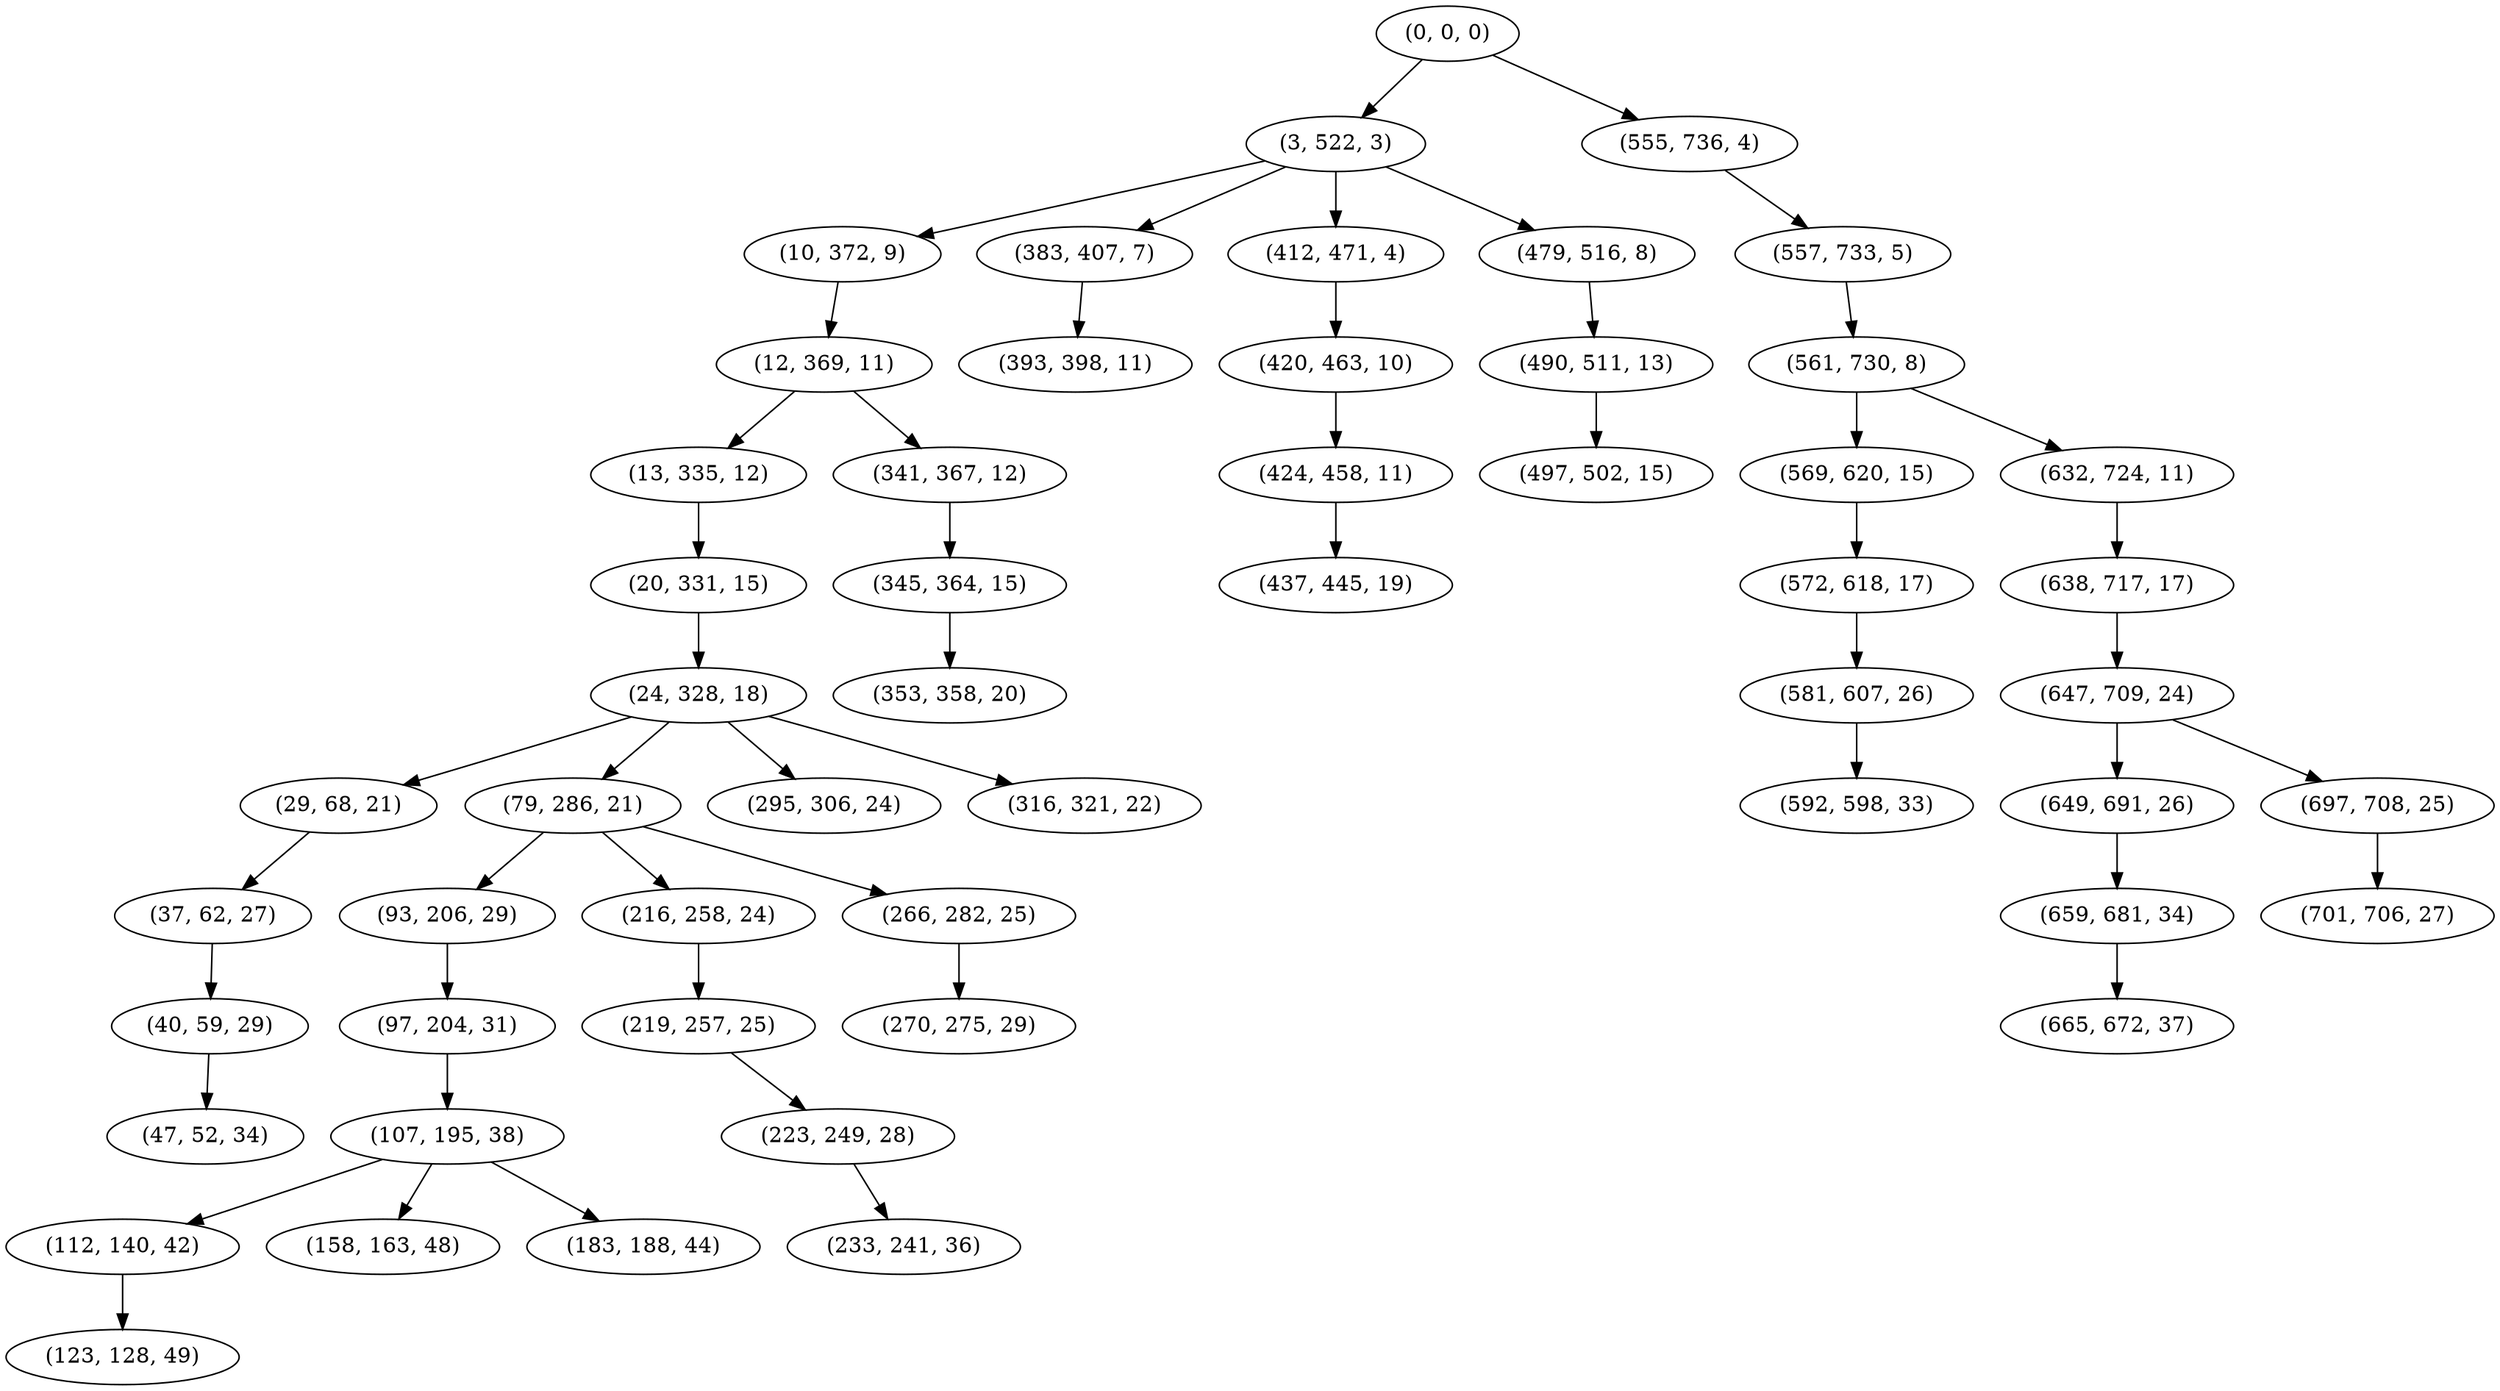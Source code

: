 digraph tree {
    "(0, 0, 0)";
    "(3, 522, 3)";
    "(10, 372, 9)";
    "(12, 369, 11)";
    "(13, 335, 12)";
    "(20, 331, 15)";
    "(24, 328, 18)";
    "(29, 68, 21)";
    "(37, 62, 27)";
    "(40, 59, 29)";
    "(47, 52, 34)";
    "(79, 286, 21)";
    "(93, 206, 29)";
    "(97, 204, 31)";
    "(107, 195, 38)";
    "(112, 140, 42)";
    "(123, 128, 49)";
    "(158, 163, 48)";
    "(183, 188, 44)";
    "(216, 258, 24)";
    "(219, 257, 25)";
    "(223, 249, 28)";
    "(233, 241, 36)";
    "(266, 282, 25)";
    "(270, 275, 29)";
    "(295, 306, 24)";
    "(316, 321, 22)";
    "(341, 367, 12)";
    "(345, 364, 15)";
    "(353, 358, 20)";
    "(383, 407, 7)";
    "(393, 398, 11)";
    "(412, 471, 4)";
    "(420, 463, 10)";
    "(424, 458, 11)";
    "(437, 445, 19)";
    "(479, 516, 8)";
    "(490, 511, 13)";
    "(497, 502, 15)";
    "(555, 736, 4)";
    "(557, 733, 5)";
    "(561, 730, 8)";
    "(569, 620, 15)";
    "(572, 618, 17)";
    "(581, 607, 26)";
    "(592, 598, 33)";
    "(632, 724, 11)";
    "(638, 717, 17)";
    "(647, 709, 24)";
    "(649, 691, 26)";
    "(659, 681, 34)";
    "(665, 672, 37)";
    "(697, 708, 25)";
    "(701, 706, 27)";
    "(0, 0, 0)" -> "(3, 522, 3)";
    "(0, 0, 0)" -> "(555, 736, 4)";
    "(3, 522, 3)" -> "(10, 372, 9)";
    "(3, 522, 3)" -> "(383, 407, 7)";
    "(3, 522, 3)" -> "(412, 471, 4)";
    "(3, 522, 3)" -> "(479, 516, 8)";
    "(10, 372, 9)" -> "(12, 369, 11)";
    "(12, 369, 11)" -> "(13, 335, 12)";
    "(12, 369, 11)" -> "(341, 367, 12)";
    "(13, 335, 12)" -> "(20, 331, 15)";
    "(20, 331, 15)" -> "(24, 328, 18)";
    "(24, 328, 18)" -> "(29, 68, 21)";
    "(24, 328, 18)" -> "(79, 286, 21)";
    "(24, 328, 18)" -> "(295, 306, 24)";
    "(24, 328, 18)" -> "(316, 321, 22)";
    "(29, 68, 21)" -> "(37, 62, 27)";
    "(37, 62, 27)" -> "(40, 59, 29)";
    "(40, 59, 29)" -> "(47, 52, 34)";
    "(79, 286, 21)" -> "(93, 206, 29)";
    "(79, 286, 21)" -> "(216, 258, 24)";
    "(79, 286, 21)" -> "(266, 282, 25)";
    "(93, 206, 29)" -> "(97, 204, 31)";
    "(97, 204, 31)" -> "(107, 195, 38)";
    "(107, 195, 38)" -> "(112, 140, 42)";
    "(107, 195, 38)" -> "(158, 163, 48)";
    "(107, 195, 38)" -> "(183, 188, 44)";
    "(112, 140, 42)" -> "(123, 128, 49)";
    "(216, 258, 24)" -> "(219, 257, 25)";
    "(219, 257, 25)" -> "(223, 249, 28)";
    "(223, 249, 28)" -> "(233, 241, 36)";
    "(266, 282, 25)" -> "(270, 275, 29)";
    "(341, 367, 12)" -> "(345, 364, 15)";
    "(345, 364, 15)" -> "(353, 358, 20)";
    "(383, 407, 7)" -> "(393, 398, 11)";
    "(412, 471, 4)" -> "(420, 463, 10)";
    "(420, 463, 10)" -> "(424, 458, 11)";
    "(424, 458, 11)" -> "(437, 445, 19)";
    "(479, 516, 8)" -> "(490, 511, 13)";
    "(490, 511, 13)" -> "(497, 502, 15)";
    "(555, 736, 4)" -> "(557, 733, 5)";
    "(557, 733, 5)" -> "(561, 730, 8)";
    "(561, 730, 8)" -> "(569, 620, 15)";
    "(561, 730, 8)" -> "(632, 724, 11)";
    "(569, 620, 15)" -> "(572, 618, 17)";
    "(572, 618, 17)" -> "(581, 607, 26)";
    "(581, 607, 26)" -> "(592, 598, 33)";
    "(632, 724, 11)" -> "(638, 717, 17)";
    "(638, 717, 17)" -> "(647, 709, 24)";
    "(647, 709, 24)" -> "(649, 691, 26)";
    "(647, 709, 24)" -> "(697, 708, 25)";
    "(649, 691, 26)" -> "(659, 681, 34)";
    "(659, 681, 34)" -> "(665, 672, 37)";
    "(697, 708, 25)" -> "(701, 706, 27)";
}

